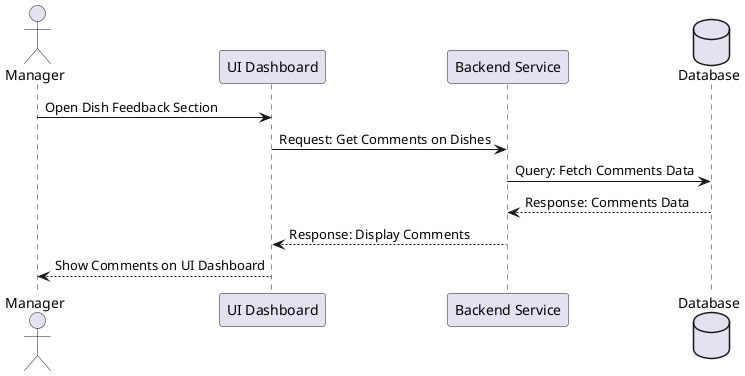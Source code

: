 @startuml
actor Manager as manager
participant "UI Dashboard" as UI
participant "Backend Service" as backend
database "Database" as database

manager -> UI : Open Dish Feedback Section
UI -> backend : Request: Get Comments on Dishes
backend -> database : Query: Fetch Comments Data
database --> backend : Response: Comments Data
backend --> UI : Response: Display Comments
UI --> manager : Show Comments on UI Dashboard

@enduml